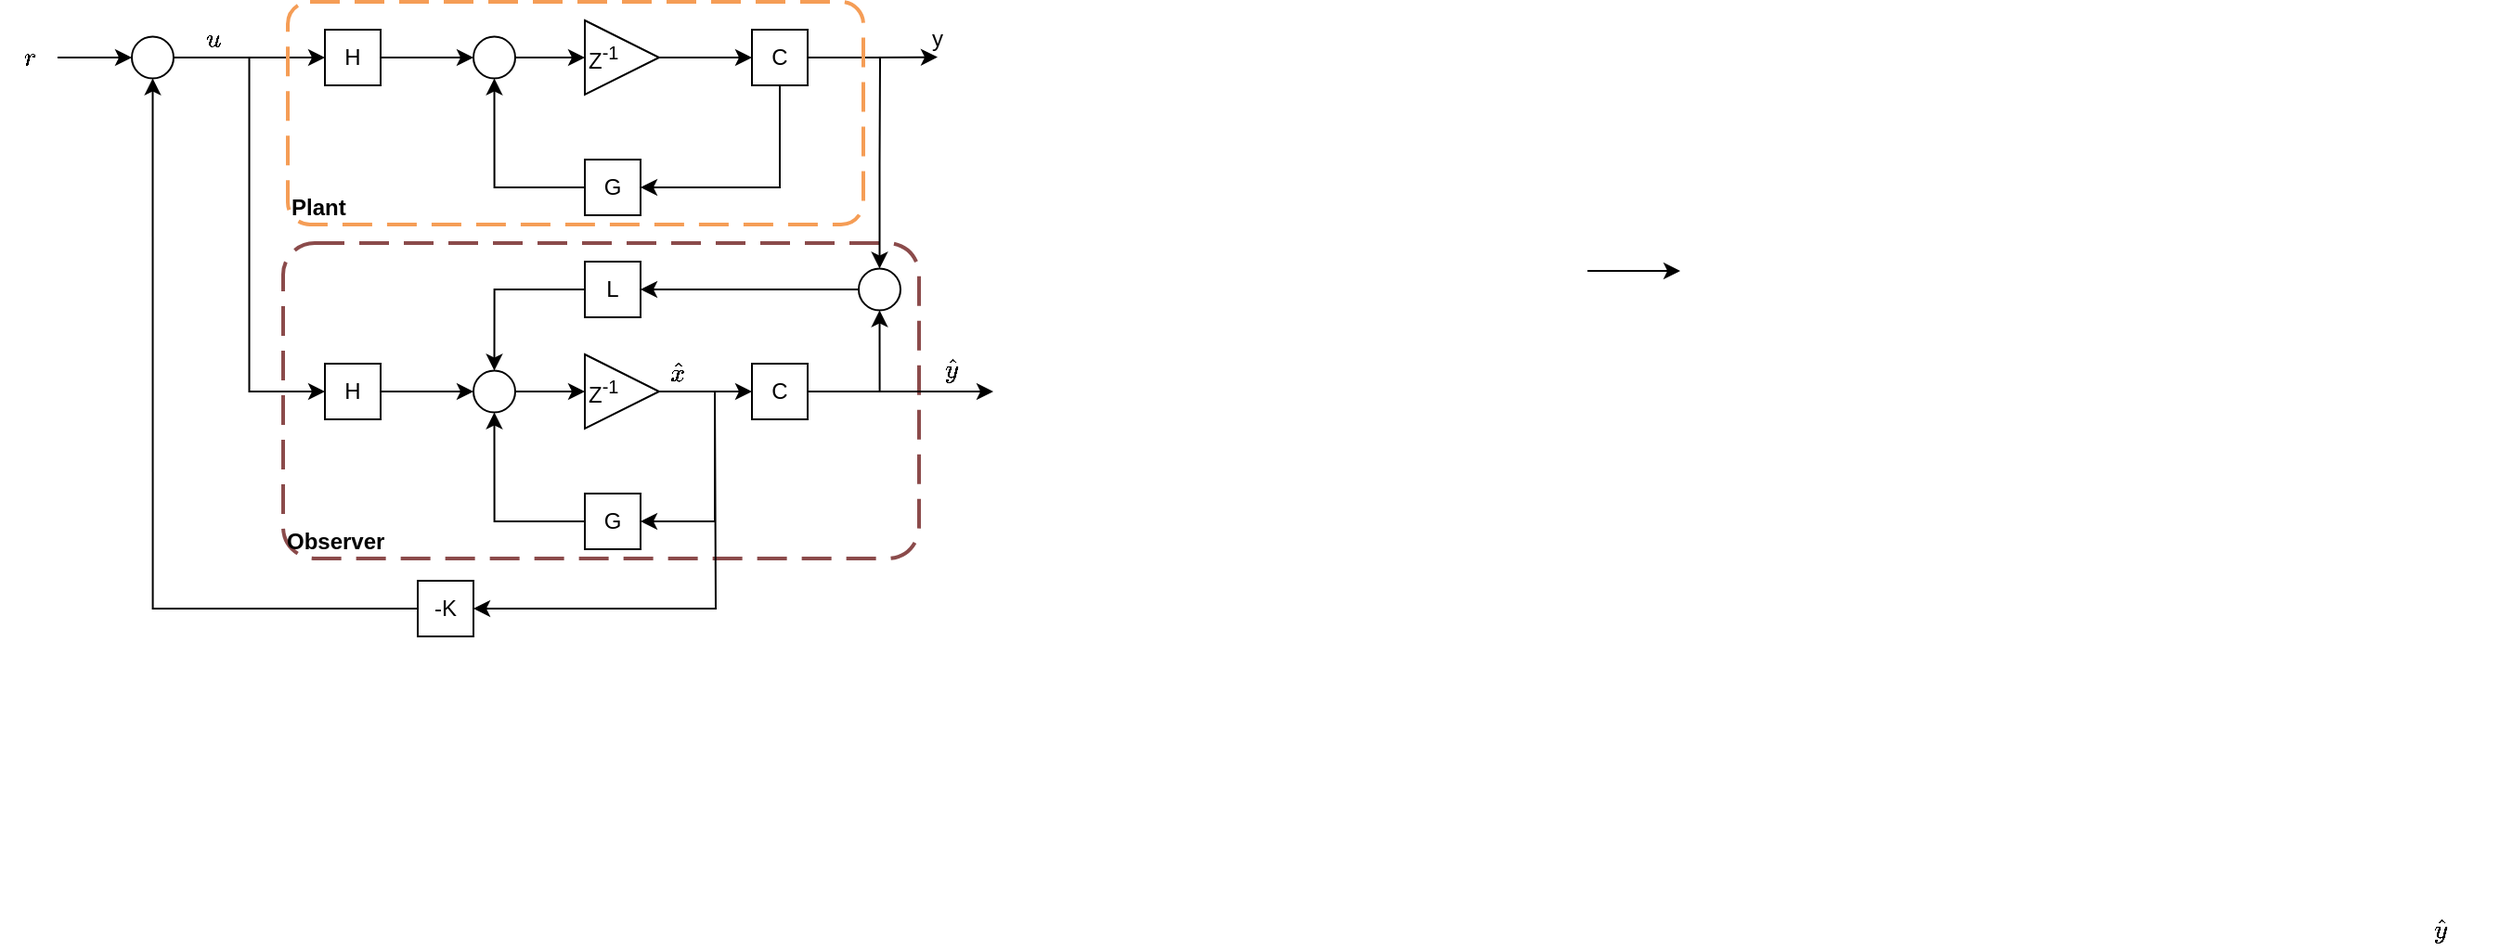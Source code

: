 <mxfile version="26.0.9">
  <diagram name="Page-1" id="dM1VX_bRIBqYVcTAixvD">
    <mxGraphModel dx="662" dy="464" grid="0" gridSize="10" guides="1" tooltips="1" connect="1" arrows="1" fold="1" page="1" pageScale="1" pageWidth="850" pageHeight="1100" math="1" shadow="0">
      <root>
        <mxCell id="0" />
        <mxCell id="1" parent="0" />
        <mxCell id="P2xz3JzIOTPGkaxV-it4-53" value="Observer" style="rounded=1;arcSize=10;dashed=1;dashPattern=8 4;strokeWidth=2;fontStyle=1;align=left;verticalAlign=bottom;strokeColor=light-dark(#8b4b4b, #ededed);fillColor=none;" vertex="1" parent="1">
          <mxGeometry x="297.5" y="350" width="342.5" height="170" as="geometry" />
        </mxCell>
        <mxCell id="P2xz3JzIOTPGkaxV-it4-1" value="$$r$$" style="text;html=1;align=center;verticalAlign=middle;whiteSpace=wrap;rounded=0;" vertex="1" parent="1">
          <mxGeometry x="146" y="235" width="30" height="30" as="geometry" />
        </mxCell>
        <mxCell id="P2xz3JzIOTPGkaxV-it4-2" value="" style="endArrow=classic;html=1;rounded=0;exitX=1;exitY=0.5;exitDx=0;exitDy=0;" edge="1" parent="1" source="P2xz3JzIOTPGkaxV-it4-1" target="P2xz3JzIOTPGkaxV-it4-3">
          <mxGeometry width="50" height="50" relative="1" as="geometry">
            <mxPoint x="266" y="325" as="sourcePoint" />
            <mxPoint x="236" y="250" as="targetPoint" />
          </mxGeometry>
        </mxCell>
        <mxCell id="P2xz3JzIOTPGkaxV-it4-48" style="edgeStyle=orthogonalEdgeStyle;rounded=0;orthogonalLoop=1;jettySize=auto;html=1;exitX=1;exitY=0.5;exitDx=0;exitDy=0;entryX=0;entryY=0.5;entryDx=0;entryDy=0;" edge="1" parent="1" source="P2xz3JzIOTPGkaxV-it4-3" target="P2xz3JzIOTPGkaxV-it4-23">
          <mxGeometry relative="1" as="geometry" />
        </mxCell>
        <mxCell id="P2xz3JzIOTPGkaxV-it4-3" value="" style="ellipse;whiteSpace=wrap;html=1;aspect=fixed;" vertex="1" parent="1">
          <mxGeometry x="216" y="238.75" width="22.5" height="22.5" as="geometry" />
        </mxCell>
        <mxCell id="P2xz3JzIOTPGkaxV-it4-4" value="" style="endArrow=classic;html=1;rounded=0;exitX=1;exitY=0.5;exitDx=0;exitDy=0;entryX=0;entryY=0.5;entryDx=0;entryDy=0;" edge="1" parent="1" source="P2xz3JzIOTPGkaxV-it4-3" target="P2xz3JzIOTPGkaxV-it4-5">
          <mxGeometry width="50" height="50" relative="1" as="geometry">
            <mxPoint x="220" y="325" as="sourcePoint" />
            <mxPoint x="310" y="250" as="targetPoint" />
          </mxGeometry>
        </mxCell>
        <mxCell id="P2xz3JzIOTPGkaxV-it4-7" value="" style="edgeStyle=orthogonalEdgeStyle;rounded=0;orthogonalLoop=1;jettySize=auto;html=1;" edge="1" parent="1" source="P2xz3JzIOTPGkaxV-it4-5" target="P2xz3JzIOTPGkaxV-it4-6">
          <mxGeometry relative="1" as="geometry" />
        </mxCell>
        <mxCell id="P2xz3JzIOTPGkaxV-it4-5" value="H" style="whiteSpace=wrap;html=1;aspect=fixed;" vertex="1" parent="1">
          <mxGeometry x="320" y="235" width="30" height="30" as="geometry" />
        </mxCell>
        <mxCell id="P2xz3JzIOTPGkaxV-it4-10" value="" style="edgeStyle=orthogonalEdgeStyle;rounded=0;orthogonalLoop=1;jettySize=auto;html=1;" edge="1" parent="1" source="P2xz3JzIOTPGkaxV-it4-6" target="P2xz3JzIOTPGkaxV-it4-9">
          <mxGeometry relative="1" as="geometry" />
        </mxCell>
        <mxCell id="P2xz3JzIOTPGkaxV-it4-6" value="" style="ellipse;whiteSpace=wrap;html=1;aspect=fixed;" vertex="1" parent="1">
          <mxGeometry x="400" y="238.75" width="22.5" height="22.5" as="geometry" />
        </mxCell>
        <mxCell id="P2xz3JzIOTPGkaxV-it4-17" style="edgeStyle=orthogonalEdgeStyle;rounded=0;orthogonalLoop=1;jettySize=auto;html=1;exitX=0.5;exitY=0;exitDx=0;exitDy=0;" edge="1" parent="1" source="P2xz3JzIOTPGkaxV-it4-8">
          <mxGeometry relative="1" as="geometry">
            <mxPoint x="580.286" y="250" as="targetPoint" />
          </mxGeometry>
        </mxCell>
        <mxCell id="P2xz3JzIOTPGkaxV-it4-18" style="edgeStyle=orthogonalEdgeStyle;rounded=0;orthogonalLoop=1;jettySize=auto;html=1;exitX=0.5;exitY=0;exitDx=0;exitDy=0;" edge="1" parent="1">
          <mxGeometry relative="1" as="geometry">
            <mxPoint x="1050" y="365" as="targetPoint" />
            <mxPoint x="1000" y="365" as="sourcePoint" />
          </mxGeometry>
        </mxCell>
        <mxCell id="P2xz3JzIOTPGkaxV-it4-21" style="edgeStyle=orthogonalEdgeStyle;rounded=0;orthogonalLoop=1;jettySize=auto;html=1;exitX=0.5;exitY=0;exitDx=0;exitDy=0;" edge="1" parent="1" source="P2xz3JzIOTPGkaxV-it4-8">
          <mxGeometry relative="1" as="geometry">
            <mxPoint x="650" y="249.793" as="targetPoint" />
          </mxGeometry>
        </mxCell>
        <mxCell id="P2xz3JzIOTPGkaxV-it4-8" value="C" style="whiteSpace=wrap;html=1;aspect=fixed;direction=south;" vertex="1" parent="1">
          <mxGeometry x="550" y="235" width="30" height="30" as="geometry" />
        </mxCell>
        <mxCell id="P2xz3JzIOTPGkaxV-it4-11" value="" style="edgeStyle=orthogonalEdgeStyle;rounded=0;orthogonalLoop=1;jettySize=auto;html=1;" edge="1" parent="1" source="P2xz3JzIOTPGkaxV-it4-9" target="P2xz3JzIOTPGkaxV-it4-8">
          <mxGeometry relative="1" as="geometry" />
        </mxCell>
        <mxCell id="P2xz3JzIOTPGkaxV-it4-9" value="Z&lt;sup&gt;-1&lt;/sup&gt;" style="triangle;whiteSpace=wrap;html=1;align=left;" vertex="1" parent="1">
          <mxGeometry x="460" y="230" width="40" height="40" as="geometry" />
        </mxCell>
        <mxCell id="P2xz3JzIOTPGkaxV-it4-12" value="G" style="whiteSpace=wrap;html=1;aspect=fixed;" vertex="1" parent="1">
          <mxGeometry x="460" y="305" width="30" height="30" as="geometry" />
        </mxCell>
        <mxCell id="P2xz3JzIOTPGkaxV-it4-14" value="" style="edgeStyle=orthogonalEdgeStyle;rounded=0;orthogonalLoop=1;jettySize=auto;html=1;entryX=1;entryY=0.5;entryDx=0;entryDy=0;exitX=1;exitY=0.5;exitDx=0;exitDy=0;" edge="1" parent="1" source="P2xz3JzIOTPGkaxV-it4-8" target="P2xz3JzIOTPGkaxV-it4-12">
          <mxGeometry relative="1" as="geometry">
            <mxPoint x="530" y="335" as="sourcePoint" />
            <mxPoint x="580" y="335" as="targetPoint" />
            <Array as="points">
              <mxPoint x="565" y="320" />
            </Array>
          </mxGeometry>
        </mxCell>
        <mxCell id="P2xz3JzIOTPGkaxV-it4-15" value="" style="edgeStyle=orthogonalEdgeStyle;rounded=0;orthogonalLoop=1;jettySize=auto;html=1;entryX=0.5;entryY=1;entryDx=0;entryDy=0;exitX=0;exitY=0.5;exitDx=0;exitDy=0;" edge="1" parent="1" source="P2xz3JzIOTPGkaxV-it4-12" target="P2xz3JzIOTPGkaxV-it4-6">
          <mxGeometry relative="1" as="geometry">
            <mxPoint x="575" y="330" as="sourcePoint" />
            <mxPoint x="500" y="330" as="targetPoint" />
            <Array as="points">
              <mxPoint x="411" y="320" />
            </Array>
          </mxGeometry>
        </mxCell>
        <mxCell id="P2xz3JzIOTPGkaxV-it4-19" value="$$\hat{y}$$" style="text;html=1;align=center;verticalAlign=middle;whiteSpace=wrap;rounded=0;" vertex="1" parent="1">
          <mxGeometry x="1450" y="710" width="20" height="20" as="geometry" />
        </mxCell>
        <mxCell id="P2xz3JzIOTPGkaxV-it4-22" value="" style="edgeStyle=orthogonalEdgeStyle;rounded=0;orthogonalLoop=1;jettySize=auto;html=1;" edge="1" parent="1" source="P2xz3JzIOTPGkaxV-it4-23" target="P2xz3JzIOTPGkaxV-it4-25">
          <mxGeometry relative="1" as="geometry" />
        </mxCell>
        <mxCell id="P2xz3JzIOTPGkaxV-it4-23" value="H" style="whiteSpace=wrap;html=1;aspect=fixed;" vertex="1" parent="1">
          <mxGeometry x="320" y="415" width="30" height="30" as="geometry" />
        </mxCell>
        <mxCell id="P2xz3JzIOTPGkaxV-it4-24" value="" style="edgeStyle=orthogonalEdgeStyle;rounded=0;orthogonalLoop=1;jettySize=auto;html=1;" edge="1" parent="1" source="P2xz3JzIOTPGkaxV-it4-25" target="P2xz3JzIOTPGkaxV-it4-29">
          <mxGeometry relative="1" as="geometry" />
        </mxCell>
        <mxCell id="P2xz3JzIOTPGkaxV-it4-25" value="" style="ellipse;whiteSpace=wrap;html=1;aspect=fixed;" vertex="1" parent="1">
          <mxGeometry x="400" y="418.75" width="22.5" height="22.5" as="geometry" />
        </mxCell>
        <mxCell id="P2xz3JzIOTPGkaxV-it4-26" style="edgeStyle=orthogonalEdgeStyle;rounded=0;orthogonalLoop=1;jettySize=auto;html=1;exitX=0.5;exitY=0;exitDx=0;exitDy=0;" edge="1" parent="1" source="P2xz3JzIOTPGkaxV-it4-27">
          <mxGeometry relative="1" as="geometry">
            <mxPoint x="580.286" y="430" as="targetPoint" />
          </mxGeometry>
        </mxCell>
        <mxCell id="P2xz3JzIOTPGkaxV-it4-38" style="edgeStyle=orthogonalEdgeStyle;rounded=0;orthogonalLoop=1;jettySize=auto;html=1;exitX=0.5;exitY=0;exitDx=0;exitDy=0;entryX=0.5;entryY=1;entryDx=0;entryDy=0;" edge="1" parent="1" source="P2xz3JzIOTPGkaxV-it4-27" target="P2xz3JzIOTPGkaxV-it4-34">
          <mxGeometry relative="1" as="geometry" />
        </mxCell>
        <mxCell id="P2xz3JzIOTPGkaxV-it4-39" style="edgeStyle=orthogonalEdgeStyle;rounded=0;orthogonalLoop=1;jettySize=auto;html=1;exitX=0.5;exitY=0;exitDx=0;exitDy=0;" edge="1" parent="1" source="P2xz3JzIOTPGkaxV-it4-27">
          <mxGeometry relative="1" as="geometry">
            <mxPoint x="680" y="430" as="targetPoint" />
          </mxGeometry>
        </mxCell>
        <mxCell id="P2xz3JzIOTPGkaxV-it4-27" value="C" style="whiteSpace=wrap;html=1;aspect=fixed;direction=south;" vertex="1" parent="1">
          <mxGeometry x="550" y="415" width="30" height="30" as="geometry" />
        </mxCell>
        <mxCell id="P2xz3JzIOTPGkaxV-it4-29" value="Z&lt;sup&gt;-1&lt;/sup&gt;" style="triangle;whiteSpace=wrap;html=1;align=left;" vertex="1" parent="1">
          <mxGeometry x="460" y="410" width="40" height="40" as="geometry" />
        </mxCell>
        <mxCell id="P2xz3JzIOTPGkaxV-it4-30" value="G" style="whiteSpace=wrap;html=1;aspect=fixed;" vertex="1" parent="1">
          <mxGeometry x="460" y="485" width="30" height="30" as="geometry" />
        </mxCell>
        <mxCell id="P2xz3JzIOTPGkaxV-it4-31" value="" style="edgeStyle=orthogonalEdgeStyle;rounded=0;orthogonalLoop=1;jettySize=auto;html=1;entryX=1;entryY=0.5;entryDx=0;entryDy=0;" edge="1" parent="1" target="P2xz3JzIOTPGkaxV-it4-30">
          <mxGeometry relative="1" as="geometry">
            <mxPoint x="530" y="430" as="sourcePoint" />
            <mxPoint x="580" y="515" as="targetPoint" />
            <Array as="points">
              <mxPoint x="530" y="500" />
            </Array>
          </mxGeometry>
        </mxCell>
        <mxCell id="P2xz3JzIOTPGkaxV-it4-32" value="" style="edgeStyle=orthogonalEdgeStyle;rounded=0;orthogonalLoop=1;jettySize=auto;html=1;entryX=0.5;entryY=1;entryDx=0;entryDy=0;exitX=0;exitY=0.5;exitDx=0;exitDy=0;" edge="1" parent="1" source="P2xz3JzIOTPGkaxV-it4-30" target="P2xz3JzIOTPGkaxV-it4-25">
          <mxGeometry relative="1" as="geometry">
            <mxPoint x="575" y="510" as="sourcePoint" />
            <mxPoint x="500" y="510" as="targetPoint" />
            <Array as="points">
              <mxPoint x="411" y="500" />
            </Array>
          </mxGeometry>
        </mxCell>
        <mxCell id="P2xz3JzIOTPGkaxV-it4-37" style="edgeStyle=orthogonalEdgeStyle;rounded=0;orthogonalLoop=1;jettySize=auto;html=1;exitX=0;exitY=0.5;exitDx=0;exitDy=0;entryX=0.5;entryY=0;entryDx=0;entryDy=0;" edge="1" parent="1" source="P2xz3JzIOTPGkaxV-it4-33" target="P2xz3JzIOTPGkaxV-it4-25">
          <mxGeometry relative="1" as="geometry" />
        </mxCell>
        <mxCell id="P2xz3JzIOTPGkaxV-it4-33" value="L" style="whiteSpace=wrap;html=1;aspect=fixed;" vertex="1" parent="1">
          <mxGeometry x="460" y="360" width="30" height="30" as="geometry" />
        </mxCell>
        <mxCell id="P2xz3JzIOTPGkaxV-it4-35" value="" style="edgeStyle=orthogonalEdgeStyle;rounded=0;orthogonalLoop=1;jettySize=auto;html=1;startArrow=classic;startFill=1;endArrow=none;" edge="1" parent="1" source="P2xz3JzIOTPGkaxV-it4-34">
          <mxGeometry relative="1" as="geometry">
            <mxPoint x="619" y="250" as="targetPoint" />
          </mxGeometry>
        </mxCell>
        <mxCell id="P2xz3JzIOTPGkaxV-it4-36" value="" style="edgeStyle=orthogonalEdgeStyle;rounded=0;orthogonalLoop=1;jettySize=auto;html=1;" edge="1" parent="1" source="P2xz3JzIOTPGkaxV-it4-34" target="P2xz3JzIOTPGkaxV-it4-33">
          <mxGeometry relative="1" as="geometry" />
        </mxCell>
        <mxCell id="P2xz3JzIOTPGkaxV-it4-34" value="" style="ellipse;whiteSpace=wrap;html=1;aspect=fixed;" vertex="1" parent="1">
          <mxGeometry x="607.5" y="363.75" width="22.5" height="22.5" as="geometry" />
        </mxCell>
        <mxCell id="P2xz3JzIOTPGkaxV-it4-40" value="y" style="text;html=1;align=center;verticalAlign=middle;whiteSpace=wrap;rounded=0;" vertex="1" parent="1">
          <mxGeometry x="640" y="230" width="20" height="20" as="geometry" />
        </mxCell>
        <mxCell id="P2xz3JzIOTPGkaxV-it4-42" value="" style="edgeStyle=orthogonalEdgeStyle;rounded=0;orthogonalLoop=1;jettySize=auto;html=1;entryX=0.5;entryY=1;entryDx=0;entryDy=0;" edge="1" parent="1" source="P2xz3JzIOTPGkaxV-it4-29" target="P2xz3JzIOTPGkaxV-it4-27">
          <mxGeometry relative="1" as="geometry">
            <mxPoint x="500" y="430" as="sourcePoint" />
            <mxPoint x="550" y="430" as="targetPoint" />
          </mxGeometry>
        </mxCell>
        <mxCell id="P2xz3JzIOTPGkaxV-it4-41" value="$$\hat{x}$$" style="text;html=1;align=center;verticalAlign=middle;whiteSpace=wrap;rounded=0;" vertex="1" parent="1">
          <mxGeometry x="500" y="410" width="20" height="20" as="geometry" />
        </mxCell>
        <mxCell id="P2xz3JzIOTPGkaxV-it4-45" style="edgeStyle=orthogonalEdgeStyle;rounded=0;orthogonalLoop=1;jettySize=auto;html=1;exitX=1;exitY=0.5;exitDx=0;exitDy=0;endArrow=none;startFill=1;startArrow=classic;" edge="1" parent="1" source="P2xz3JzIOTPGkaxV-it4-44">
          <mxGeometry relative="1" as="geometry">
            <mxPoint x="530" y="430" as="targetPoint" />
          </mxGeometry>
        </mxCell>
        <mxCell id="P2xz3JzIOTPGkaxV-it4-46" style="edgeStyle=orthogonalEdgeStyle;rounded=0;orthogonalLoop=1;jettySize=auto;html=1;exitX=0;exitY=0.5;exitDx=0;exitDy=0;entryX=0.5;entryY=1;entryDx=0;entryDy=0;" edge="1" parent="1" source="P2xz3JzIOTPGkaxV-it4-44" target="P2xz3JzIOTPGkaxV-it4-3">
          <mxGeometry relative="1" as="geometry" />
        </mxCell>
        <mxCell id="P2xz3JzIOTPGkaxV-it4-44" value="-K" style="whiteSpace=wrap;html=1;aspect=fixed;" vertex="1" parent="1">
          <mxGeometry x="370" y="532" width="30" height="30" as="geometry" />
        </mxCell>
        <mxCell id="P2xz3JzIOTPGkaxV-it4-47" value="$$u$$" style="text;html=1;align=center;verticalAlign=middle;whiteSpace=wrap;rounded=0;" vertex="1" parent="1">
          <mxGeometry x="250" y="230" width="20" height="20" as="geometry" />
        </mxCell>
        <mxCell id="P2xz3JzIOTPGkaxV-it4-52" value="Plant" style="rounded=1;arcSize=10;dashed=1;strokeColor=#F59D56;fillColor=none;gradientColor=none;dashPattern=8 4;strokeWidth=2;fontStyle=1;align=left;verticalAlign=bottom;" vertex="1" parent="1">
          <mxGeometry x="300" y="220" width="310" height="120" as="geometry" />
        </mxCell>
        <mxCell id="P2xz3JzIOTPGkaxV-it4-54" value="$$\hat{y}$$" style="text;html=1;align=center;verticalAlign=middle;whiteSpace=wrap;rounded=0;" vertex="1" parent="1">
          <mxGeometry x="648" y="408" width="20" height="20" as="geometry" />
        </mxCell>
      </root>
    </mxGraphModel>
  </diagram>
</mxfile>
